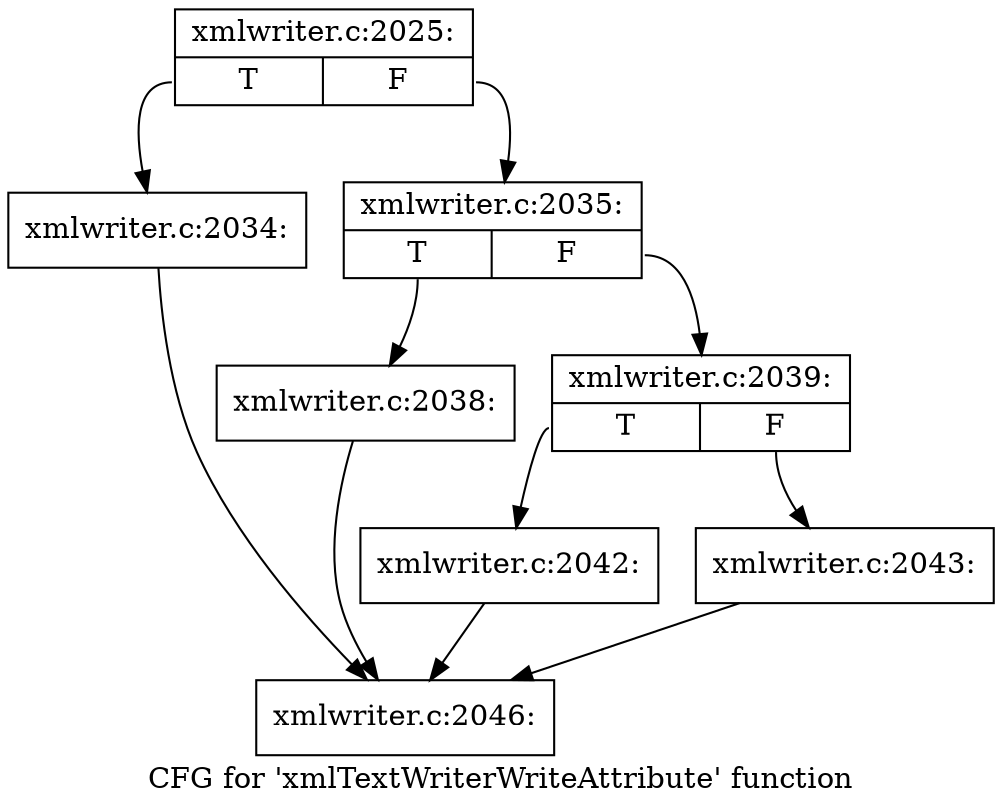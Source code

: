 digraph "CFG for 'xmlTextWriterWriteAttribute' function" {
	label="CFG for 'xmlTextWriterWriteAttribute' function";

	Node0x55d09c610a00 [shape=record,label="{xmlwriter.c:2025:|{<s0>T|<s1>F}}"];
	Node0x55d09c610a00:s0 -> Node0x55d09c6164e0;
	Node0x55d09c610a00:s1 -> Node0x55d09c616530;
	Node0x55d09c6164e0 [shape=record,label="{xmlwriter.c:2034:}"];
	Node0x55d09c6164e0 -> Node0x55d09c6127f0;
	Node0x55d09c616530 [shape=record,label="{xmlwriter.c:2035:|{<s0>T|<s1>F}}"];
	Node0x55d09c616530:s0 -> Node0x55d09c616e40;
	Node0x55d09c616530:s1 -> Node0x55d09c616e90;
	Node0x55d09c616e40 [shape=record,label="{xmlwriter.c:2038:}"];
	Node0x55d09c616e40 -> Node0x55d09c6127f0;
	Node0x55d09c616e90 [shape=record,label="{xmlwriter.c:2039:|{<s0>T|<s1>F}}"];
	Node0x55d09c616e90:s0 -> Node0x55d09c6177a0;
	Node0x55d09c616e90:s1 -> Node0x55d09c6177f0;
	Node0x55d09c6177a0 [shape=record,label="{xmlwriter.c:2042:}"];
	Node0x55d09c6177a0 -> Node0x55d09c6127f0;
	Node0x55d09c6177f0 [shape=record,label="{xmlwriter.c:2043:}"];
	Node0x55d09c6177f0 -> Node0x55d09c6127f0;
	Node0x55d09c6127f0 [shape=record,label="{xmlwriter.c:2046:}"];
}
